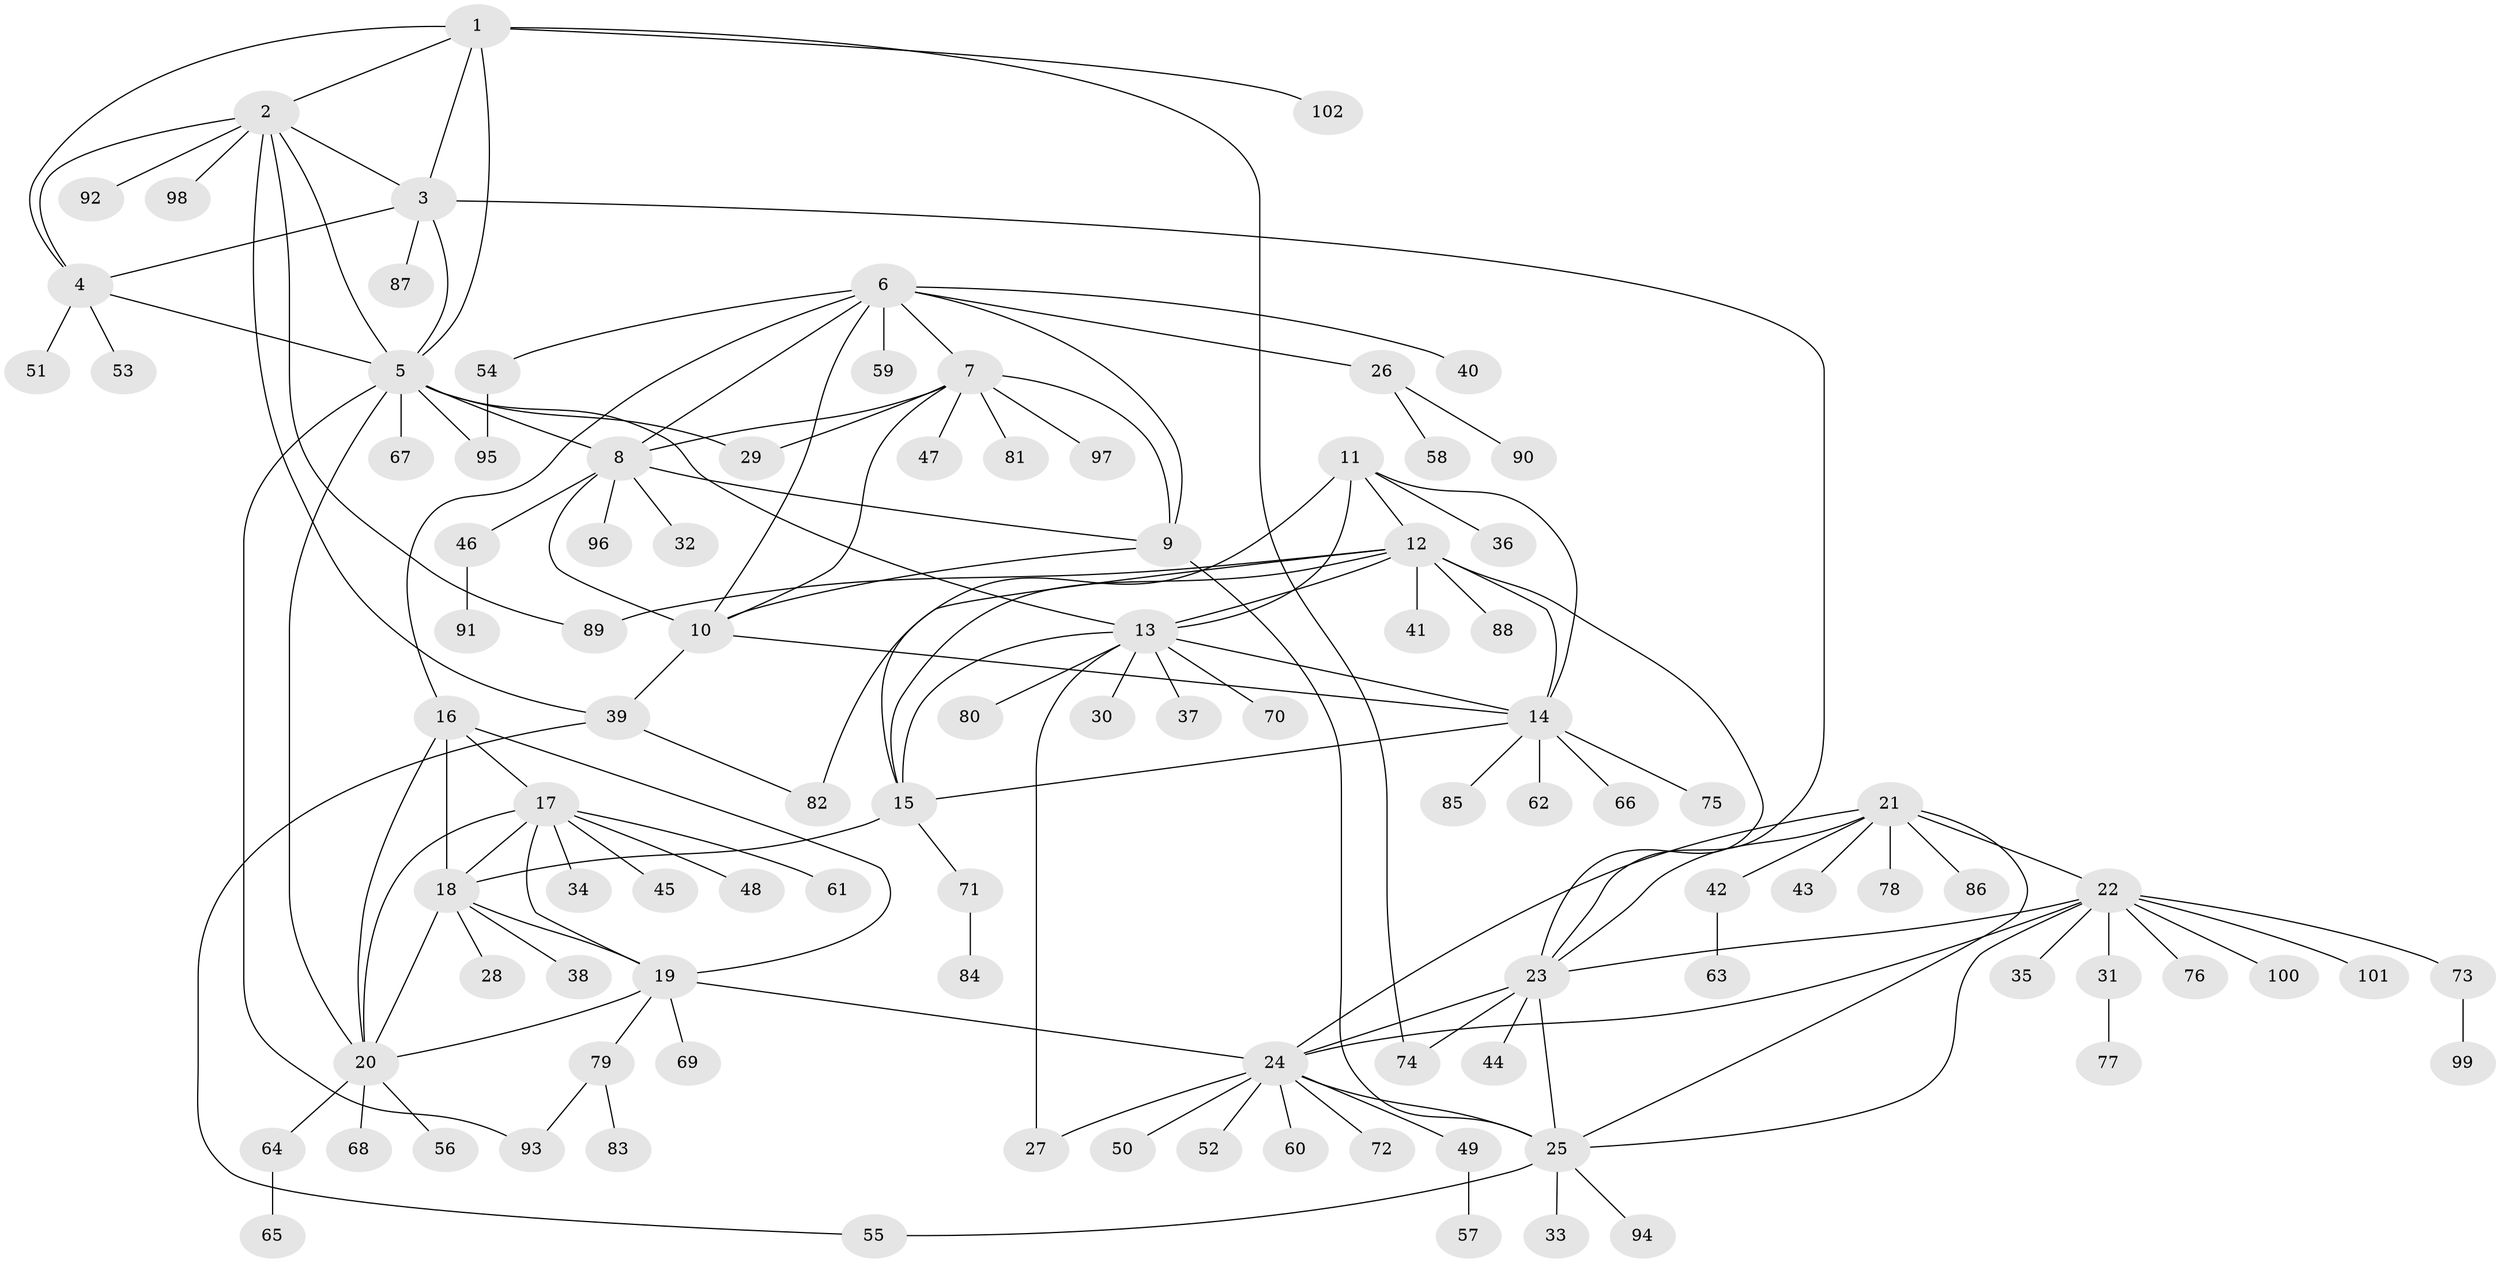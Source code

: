 // Generated by graph-tools (version 1.1) at 2025/16/03/09/25 04:16:01]
// undirected, 102 vertices, 146 edges
graph export_dot {
graph [start="1"]
  node [color=gray90,style=filled];
  1;
  2;
  3;
  4;
  5;
  6;
  7;
  8;
  9;
  10;
  11;
  12;
  13;
  14;
  15;
  16;
  17;
  18;
  19;
  20;
  21;
  22;
  23;
  24;
  25;
  26;
  27;
  28;
  29;
  30;
  31;
  32;
  33;
  34;
  35;
  36;
  37;
  38;
  39;
  40;
  41;
  42;
  43;
  44;
  45;
  46;
  47;
  48;
  49;
  50;
  51;
  52;
  53;
  54;
  55;
  56;
  57;
  58;
  59;
  60;
  61;
  62;
  63;
  64;
  65;
  66;
  67;
  68;
  69;
  70;
  71;
  72;
  73;
  74;
  75;
  76;
  77;
  78;
  79;
  80;
  81;
  82;
  83;
  84;
  85;
  86;
  87;
  88;
  89;
  90;
  91;
  92;
  93;
  94;
  95;
  96;
  97;
  98;
  99;
  100;
  101;
  102;
  1 -- 2;
  1 -- 3;
  1 -- 4;
  1 -- 5;
  1 -- 74;
  1 -- 102;
  2 -- 3;
  2 -- 4;
  2 -- 5;
  2 -- 39;
  2 -- 89;
  2 -- 92;
  2 -- 98;
  3 -- 4;
  3 -- 5;
  3 -- 23;
  3 -- 87;
  4 -- 5;
  4 -- 51;
  4 -- 53;
  5 -- 8;
  5 -- 13;
  5 -- 20;
  5 -- 29;
  5 -- 67;
  5 -- 93;
  5 -- 95;
  6 -- 7;
  6 -- 8;
  6 -- 9;
  6 -- 10;
  6 -- 16;
  6 -- 26;
  6 -- 40;
  6 -- 54;
  6 -- 59;
  7 -- 8;
  7 -- 9;
  7 -- 10;
  7 -- 29;
  7 -- 47;
  7 -- 81;
  7 -- 97;
  8 -- 9;
  8 -- 10;
  8 -- 32;
  8 -- 46;
  8 -- 96;
  9 -- 10;
  9 -- 25;
  10 -- 14;
  10 -- 39;
  11 -- 12;
  11 -- 13;
  11 -- 14;
  11 -- 15;
  11 -- 36;
  12 -- 13;
  12 -- 14;
  12 -- 15;
  12 -- 23;
  12 -- 41;
  12 -- 82;
  12 -- 88;
  12 -- 89;
  13 -- 14;
  13 -- 15;
  13 -- 27;
  13 -- 30;
  13 -- 37;
  13 -- 70;
  13 -- 80;
  14 -- 15;
  14 -- 62;
  14 -- 66;
  14 -- 75;
  14 -- 85;
  15 -- 18;
  15 -- 71;
  16 -- 17;
  16 -- 18;
  16 -- 19;
  16 -- 20;
  17 -- 18;
  17 -- 19;
  17 -- 20;
  17 -- 34;
  17 -- 45;
  17 -- 48;
  17 -- 61;
  18 -- 19;
  18 -- 20;
  18 -- 28;
  18 -- 38;
  19 -- 20;
  19 -- 24;
  19 -- 69;
  19 -- 79;
  20 -- 56;
  20 -- 64;
  20 -- 68;
  21 -- 22;
  21 -- 23;
  21 -- 24;
  21 -- 25;
  21 -- 42;
  21 -- 43;
  21 -- 78;
  21 -- 86;
  22 -- 23;
  22 -- 24;
  22 -- 25;
  22 -- 31;
  22 -- 35;
  22 -- 73;
  22 -- 76;
  22 -- 100;
  22 -- 101;
  23 -- 24;
  23 -- 25;
  23 -- 44;
  23 -- 74;
  24 -- 25;
  24 -- 27;
  24 -- 49;
  24 -- 50;
  24 -- 52;
  24 -- 60;
  24 -- 72;
  25 -- 33;
  25 -- 55;
  25 -- 94;
  26 -- 58;
  26 -- 90;
  31 -- 77;
  39 -- 55;
  39 -- 82;
  42 -- 63;
  46 -- 91;
  49 -- 57;
  54 -- 95;
  64 -- 65;
  71 -- 84;
  73 -- 99;
  79 -- 83;
  79 -- 93;
}

